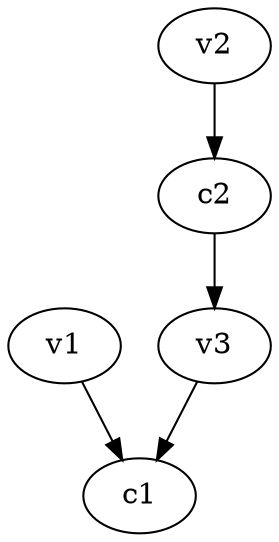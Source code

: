 strict digraph  {
c1;
c2;
v1;
v2;
v3;
c2 -> v3  [weight=1];
v1 -> c1  [weight=1];
v2 -> c2  [weight=1];
v3 -> c1  [weight=1];
}
